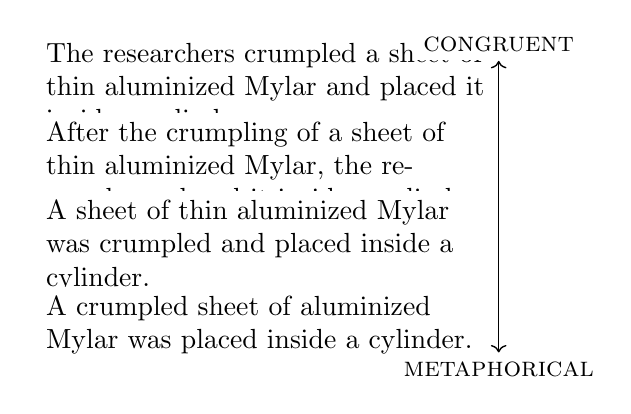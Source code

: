\usetikzlibrary{shapes,arrows,positioning}
\begin{tikzpicture}[transform shape]
	
	\tikzstyle{content} = [ 
		fill=white,
		minimum height = 1em,
		text width = 16em
	]
	\tikzstyle{label} = [ 
		fill=white, 
   		minimum height = 1em,
	]
	\tikzstyle{line} = [
		draw, 
		-latex, 
		line width=0.05em
	]
	
	\node[content] (text1) {The researchers crumpled a sheet of thin aluminized Mylar and placed it inside a cylinder.};
	\node[content, below of = text1] (text2) {After the crumpling of a sheet of thin aluminized Mylar, the researchers placed it inside a cylinder.};
	\node[content, below of = text2] (text3) {A sheet of thin aluminized Mylar was crumpled and placed inside a cylinder.};
	\node[content, below of = text3] (text4) {A crumpled sheet of aluminized Mylar was placed inside a cylinder.};
	
	\node[label, above = 1em of text1.east] (congruent) {\textsc{congruent}};
	\node[label, below = 1em of text4.east] (metaphorical) {\textsc{metaphorical}};
	
	\draw[line, <->] (congruent) -- (metaphorical);

\end{tikzpicture}

